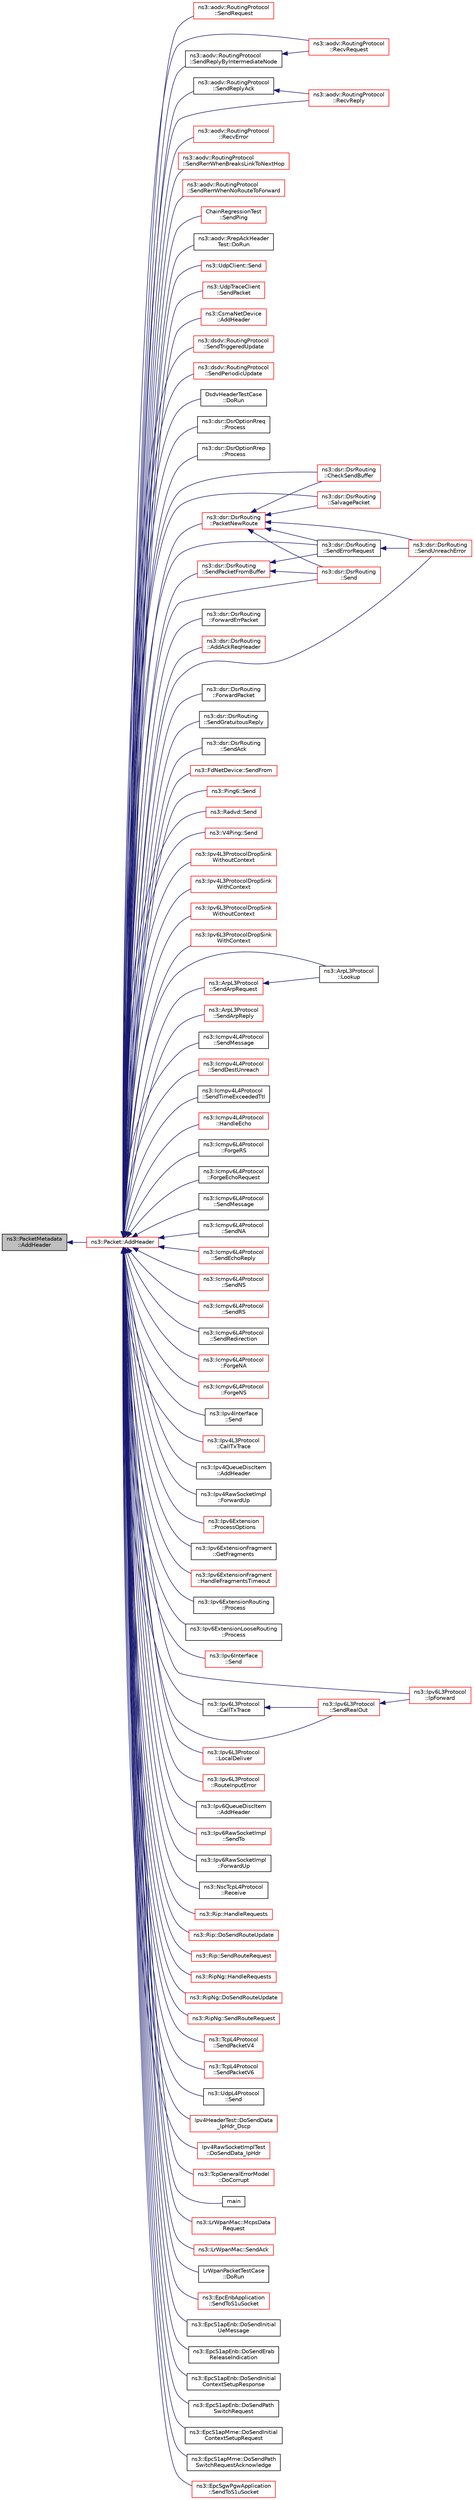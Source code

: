 digraph "ns3::PacketMetadata::AddHeader"
{
  edge [fontname="Helvetica",fontsize="10",labelfontname="Helvetica",labelfontsize="10"];
  node [fontname="Helvetica",fontsize="10",shape=record];
  rankdir="LR";
  Node1 [label="ns3::PacketMetadata\l::AddHeader",height=0.2,width=0.4,color="black", fillcolor="grey75", style="filled", fontcolor="black"];
  Node1 -> Node2 [dir="back",color="midnightblue",fontsize="10",style="solid"];
  Node2 [label="ns3::Packet::AddHeader",height=0.2,width=0.4,color="red", fillcolor="white", style="filled",URL="$dd/d7a/classns3_1_1Packet.html#a465108c595a0bc592095cbcab1832ed8",tooltip="Add header to this packet. "];
  Node2 -> Node3 [dir="back",color="midnightblue",fontsize="10",style="solid"];
  Node3 [label="ns3::aodv::RoutingProtocol\l::SendRequest",height=0.2,width=0.4,color="red", fillcolor="white", style="filled",URL="$db/dd0/classns3_1_1aodv_1_1RoutingProtocol.html#a483f8df4d7855b2a71e506f665ca0828",tooltip="Send RREQ. "];
  Node2 -> Node4 [dir="back",color="midnightblue",fontsize="10",style="solid"];
  Node4 [label="ns3::aodv::RoutingProtocol\l::RecvRequest",height=0.2,width=0.4,color="red", fillcolor="white", style="filled",URL="$db/dd0/classns3_1_1aodv_1_1RoutingProtocol.html#adc8555f0e1e8ba05ea80a412b412d064",tooltip="Receive RREQ. "];
  Node2 -> Node5 [dir="back",color="midnightblue",fontsize="10",style="solid"];
  Node5 [label="ns3::aodv::RoutingProtocol\l::SendReplyByIntermediateNode",height=0.2,width=0.4,color="black", fillcolor="white", style="filled",URL="$db/dd0/classns3_1_1aodv_1_1RoutingProtocol.html#a862f551b61c45fb8de62bfbfa4c0a2ab"];
  Node5 -> Node4 [dir="back",color="midnightblue",fontsize="10",style="solid"];
  Node2 -> Node6 [dir="back",color="midnightblue",fontsize="10",style="solid"];
  Node6 [label="ns3::aodv::RoutingProtocol\l::SendReplyAck",height=0.2,width=0.4,color="black", fillcolor="white", style="filled",URL="$db/dd0/classns3_1_1aodv_1_1RoutingProtocol.html#aec193d679517de0a34d2e9d592b7bc77",tooltip="Send RREP_ACK. "];
  Node6 -> Node7 [dir="back",color="midnightblue",fontsize="10",style="solid"];
  Node7 [label="ns3::aodv::RoutingProtocol\l::RecvReply",height=0.2,width=0.4,color="red", fillcolor="white", style="filled",URL="$db/dd0/classns3_1_1aodv_1_1RoutingProtocol.html#a15459eff0cb816e8d03a73c78d9cdc9d",tooltip="Receive RREP. "];
  Node2 -> Node7 [dir="back",color="midnightblue",fontsize="10",style="solid"];
  Node2 -> Node8 [dir="back",color="midnightblue",fontsize="10",style="solid"];
  Node8 [label="ns3::aodv::RoutingProtocol\l::RecvError",height=0.2,width=0.4,color="red", fillcolor="white", style="filled",URL="$db/dd0/classns3_1_1aodv_1_1RoutingProtocol.html#ae93fba9dbcde4f1eb0f2d7a189e9ae54",tooltip="Receive RERR from node with address src. "];
  Node2 -> Node9 [dir="back",color="midnightblue",fontsize="10",style="solid"];
  Node9 [label="ns3::aodv::RoutingProtocol\l::SendRerrWhenBreaksLinkToNextHop",height=0.2,width=0.4,color="red", fillcolor="white", style="filled",URL="$db/dd0/classns3_1_1aodv_1_1RoutingProtocol.html#ae2ab3a83b71210d82c458e5e680c1351",tooltip="Initiate RERR. "];
  Node2 -> Node10 [dir="back",color="midnightblue",fontsize="10",style="solid"];
  Node10 [label="ns3::aodv::RoutingProtocol\l::SendRerrWhenNoRouteToForward",height=0.2,width=0.4,color="red", fillcolor="white", style="filled",URL="$db/dd0/classns3_1_1aodv_1_1RoutingProtocol.html#aa8b4c8c3811348aa19e76218523796af"];
  Node2 -> Node11 [dir="back",color="midnightblue",fontsize="10",style="solid"];
  Node11 [label="ChainRegressionTest\l::SendPing",height=0.2,width=0.4,color="red", fillcolor="white", style="filled",URL="$da/d19/classChainRegressionTest.html#a7282b25c193b2b0f237263616b10f251",tooltip="Send one ping. "];
  Node2 -> Node12 [dir="back",color="midnightblue",fontsize="10",style="solid"];
  Node12 [label="ns3::aodv::RrepAckHeader\lTest::DoRun",height=0.2,width=0.4,color="black", fillcolor="white", style="filled",URL="$d7/d2d/structns3_1_1aodv_1_1RrepAckHeaderTest.html#a7db635f942f193c505385afbb77cf6d8",tooltip="Implementation to actually run this TestCase. "];
  Node2 -> Node13 [dir="back",color="midnightblue",fontsize="10",style="solid"];
  Node13 [label="ns3::UdpClient::Send",height=0.2,width=0.4,color="red", fillcolor="white", style="filled",URL="$de/da9/classns3_1_1UdpClient.html#a1f30c47c9851f26913dbff4560979868",tooltip="Send a packet. "];
  Node2 -> Node14 [dir="back",color="midnightblue",fontsize="10",style="solid"];
  Node14 [label="ns3::UdpTraceClient\l::SendPacket",height=0.2,width=0.4,color="red", fillcolor="white", style="filled",URL="$d4/d5a/structns3_1_1UdpTraceClient.html#a7dfbf9354c464bfe8fe303f520c0b83c",tooltip="Send a packet of a given size. "];
  Node2 -> Node15 [dir="back",color="midnightblue",fontsize="10",style="solid"];
  Node15 [label="ns3::CsmaNetDevice\l::AddHeader",height=0.2,width=0.4,color="red", fillcolor="white", style="filled",URL="$d4/df2/classns3_1_1CsmaNetDevice.html#a736bf6ce5851ace677f8fc693a92855c"];
  Node2 -> Node16 [dir="back",color="midnightblue",fontsize="10",style="solid"];
  Node16 [label="ns3::dsdv::RoutingProtocol\l::SendTriggeredUpdate",height=0.2,width=0.4,color="red", fillcolor="white", style="filled",URL="$de/dca/classns3_1_1dsdv_1_1RoutingProtocol.html#adc414310ddaa5e69520a176c0dac59cc",tooltip="Sends trigger update from a node. "];
  Node2 -> Node17 [dir="back",color="midnightblue",fontsize="10",style="solid"];
  Node17 [label="ns3::dsdv::RoutingProtocol\l::SendPeriodicUpdate",height=0.2,width=0.4,color="red", fillcolor="white", style="filled",URL="$de/dca/classns3_1_1dsdv_1_1RoutingProtocol.html#a370e3ca262a505ec0fd30456f82b2aed",tooltip="Broadcasts the entire routing table for every PeriodicUpdateInterval. "];
  Node2 -> Node18 [dir="back",color="midnightblue",fontsize="10",style="solid"];
  Node18 [label="DsdvHeaderTestCase\l::DoRun",height=0.2,width=0.4,color="black", fillcolor="white", style="filled",URL="$d6/d98/classDsdvHeaderTestCase.html#aec6edc947c43b5c301796c0d480cf652",tooltip="Implementation to actually run this TestCase. "];
  Node2 -> Node19 [dir="back",color="midnightblue",fontsize="10",style="solid"];
  Node19 [label="ns3::dsr::DsrOptionRreq\l::Process",height=0.2,width=0.4,color="black", fillcolor="white", style="filled",URL="$dc/db3/classns3_1_1dsr_1_1DsrOptionRreq.html#a439e889d11973e48e3674c6e86aaee99",tooltip="Process method. "];
  Node2 -> Node20 [dir="back",color="midnightblue",fontsize="10",style="solid"];
  Node20 [label="ns3::dsr::DsrOptionRrep\l::Process",height=0.2,width=0.4,color="black", fillcolor="white", style="filled",URL="$d1/d0f/classns3_1_1dsr_1_1DsrOptionRrep.html#a79ff29fe60c7c62ac99ca0da8c0a820f",tooltip="Process method. "];
  Node2 -> Node21 [dir="back",color="midnightblue",fontsize="10",style="solid"];
  Node21 [label="ns3::dsr::DsrRouting\l::CheckSendBuffer",height=0.2,width=0.4,color="red", fillcolor="white", style="filled",URL="$df/d32/classns3_1_1dsr_1_1DsrRouting.html#a03ace9023e9fe58434dc004123c7d9e0",tooltip="Check the send buffer of packets with route when send buffer timer expire. "];
  Node2 -> Node22 [dir="back",color="midnightblue",fontsize="10",style="solid"];
  Node22 [label="ns3::dsr::DsrRouting\l::PacketNewRoute",height=0.2,width=0.4,color="red", fillcolor="white", style="filled",URL="$df/d32/classns3_1_1dsr_1_1DsrRouting.html#ae70ab39db551d1d81afc081196f78017",tooltip="When route vector corrupted, originate a new packet, normally not happening. "];
  Node22 -> Node21 [dir="back",color="midnightblue",fontsize="10",style="solid"];
  Node22 -> Node23 [dir="back",color="midnightblue",fontsize="10",style="solid"];
  Node23 [label="ns3::dsr::DsrRouting\l::SendUnreachError",height=0.2,width=0.4,color="red", fillcolor="white", style="filled",URL="$df/d32/classns3_1_1dsr_1_1DsrRouting.html#ace5dd08bac91fa199ddfac7e81125a62",tooltip="This function is responsible for sending error packets in case of break link to next hop..."];
  Node22 -> Node24 [dir="back",color="midnightblue",fontsize="10",style="solid"];
  Node24 [label="ns3::dsr::DsrRouting\l::Send",height=0.2,width=0.4,color="red", fillcolor="white", style="filled",URL="$df/d32/classns3_1_1dsr_1_1DsrRouting.html#af67eeb07193d10db8308cb4ecbe08b02",tooltip="This function is called by higher layer protocol when sending packets. "];
  Node22 -> Node25 [dir="back",color="midnightblue",fontsize="10",style="solid"];
  Node25 [label="ns3::dsr::DsrRouting\l::SalvagePacket",height=0.2,width=0.4,color="red", fillcolor="white", style="filled",URL="$df/d32/classns3_1_1dsr_1_1DsrRouting.html#a83dd51056e4e48ad538ff41fda129272",tooltip="Salvage the packet which has been transmitted for 3 times. "];
  Node22 -> Node26 [dir="back",color="midnightblue",fontsize="10",style="solid"];
  Node26 [label="ns3::dsr::DsrRouting\l::SendErrorRequest",height=0.2,width=0.4,color="black", fillcolor="white", style="filled",URL="$df/d32/classns3_1_1dsr_1_1DsrRouting.html#ae2100978eb9447540ceceeda17e95cea",tooltip="Send the error request packet. "];
  Node26 -> Node23 [dir="back",color="midnightblue",fontsize="10",style="solid"];
  Node2 -> Node23 [dir="back",color="midnightblue",fontsize="10",style="solid"];
  Node2 -> Node27 [dir="back",color="midnightblue",fontsize="10",style="solid"];
  Node27 [label="ns3::dsr::DsrRouting\l::ForwardErrPacket",height=0.2,width=0.4,color="black", fillcolor="white", style="filled",URL="$df/d32/classns3_1_1dsr_1_1DsrRouting.html#a2c5629706b8a73cce84964231ac93d6b",tooltip="This function is responsible for forwarding error packets along the route. "];
  Node2 -> Node24 [dir="back",color="midnightblue",fontsize="10",style="solid"];
  Node2 -> Node28 [dir="back",color="midnightblue",fontsize="10",style="solid"];
  Node28 [label="ns3::dsr::DsrRouting\l::AddAckReqHeader",height=0.2,width=0.4,color="red", fillcolor="white", style="filled",URL="$df/d32/classns3_1_1dsr_1_1DsrRouting.html#a8ce910f1c56dc238ff98117c784c4541",tooltip="This function is called to add ack request header for network acknowledgement. "];
  Node2 -> Node29 [dir="back",color="midnightblue",fontsize="10",style="solid"];
  Node29 [label="ns3::dsr::DsrRouting\l::SendPacketFromBuffer",height=0.2,width=0.4,color="red", fillcolor="white", style="filled",URL="$df/d32/classns3_1_1dsr_1_1DsrRouting.html#a1a862a16f3a5527f9425763864ac3e80",tooltip="This function is responsible for sending out data packets when have route, if no route found..."];
  Node29 -> Node24 [dir="back",color="midnightblue",fontsize="10",style="solid"];
  Node29 -> Node26 [dir="back",color="midnightblue",fontsize="10",style="solid"];
  Node2 -> Node25 [dir="back",color="midnightblue",fontsize="10",style="solid"];
  Node2 -> Node30 [dir="back",color="midnightblue",fontsize="10",style="solid"];
  Node30 [label="ns3::dsr::DsrRouting\l::ForwardPacket",height=0.2,width=0.4,color="black", fillcolor="white", style="filled",URL="$df/d32/classns3_1_1dsr_1_1DsrRouting.html#acae8a2eb510c8c9331104ab2aff29591",tooltip="Forward the packet using the route saved in the source route option header. "];
  Node2 -> Node26 [dir="back",color="midnightblue",fontsize="10",style="solid"];
  Node2 -> Node31 [dir="back",color="midnightblue",fontsize="10",style="solid"];
  Node31 [label="ns3::dsr::DsrRouting\l::SendGratuitousReply",height=0.2,width=0.4,color="black", fillcolor="white", style="filled",URL="$df/d32/classns3_1_1dsr_1_1DsrRouting.html#a780988be538d2a1030d127f1d3c7932c",tooltip="Send the gratuitous reply. "];
  Node2 -> Node32 [dir="back",color="midnightblue",fontsize="10",style="solid"];
  Node32 [label="ns3::dsr::DsrRouting\l::SendAck",height=0.2,width=0.4,color="black", fillcolor="white", style="filled",URL="$df/d32/classns3_1_1dsr_1_1DsrRouting.html#af60f582ca5ce9871a1f582f052511a38"];
  Node2 -> Node33 [dir="back",color="midnightblue",fontsize="10",style="solid"];
  Node33 [label="ns3::FdNetDevice::SendFrom",height=0.2,width=0.4,color="red", fillcolor="white", style="filled",URL="$d1/d50/classns3_1_1FdNetDevice.html#acf6a3cd28d254cd41c1776cbb55095cb"];
  Node2 -> Node34 [dir="back",color="midnightblue",fontsize="10",style="solid"];
  Node34 [label="ns3::Ping6::Send",height=0.2,width=0.4,color="red", fillcolor="white", style="filled",URL="$d7/dc8/classns3_1_1Ping6.html#a90c69934f60e7260d72f6c9fa1e6b341",tooltip="Send a packet. "];
  Node2 -> Node35 [dir="back",color="midnightblue",fontsize="10",style="solid"];
  Node35 [label="ns3::Radvd::Send",height=0.2,width=0.4,color="red", fillcolor="white", style="filled",URL="$d5/dd8/classns3_1_1Radvd.html#a2dc4914b58690eaef190f38726d69bb2",tooltip="Send a packet. "];
  Node2 -> Node36 [dir="back",color="midnightblue",fontsize="10",style="solid"];
  Node36 [label="ns3::V4Ping::Send",height=0.2,width=0.4,color="red", fillcolor="white", style="filled",URL="$d3/da5/classns3_1_1V4Ping.html#a26d3a4285998df72a37dfa62b9097e4b",tooltip="Send one Ping (ICMP ECHO) to the destination. "];
  Node2 -> Node37 [dir="back",color="midnightblue",fontsize="10",style="solid"];
  Node37 [label="ns3::Ipv4L3ProtocolDropSink\lWithoutContext",height=0.2,width=0.4,color="red", fillcolor="white", style="filled",URL="$d7/d2e/namespacens3.html#aa6faccffe4e7ec3e0a1f5ea80ed7f81d",tooltip="Sync function for IPv4 dropped packet - Ascii output. "];
  Node2 -> Node38 [dir="back",color="midnightblue",fontsize="10",style="solid"];
  Node38 [label="ns3::Ipv4L3ProtocolDropSink\lWithContext",height=0.2,width=0.4,color="red", fillcolor="white", style="filled",URL="$d7/d2e/namespacens3.html#ab731704e54609d989a8b5ab8790f5948",tooltip="Sync function for IPv4 dropped packet - Ascii output. "];
  Node2 -> Node39 [dir="back",color="midnightblue",fontsize="10",style="solid"];
  Node39 [label="ns3::Ipv6L3ProtocolDropSink\lWithoutContext",height=0.2,width=0.4,color="red", fillcolor="white", style="filled",URL="$d7/d2e/namespacens3.html#a7ced21c98bc6aea53aacc04207dcf51c",tooltip="Sync function for IPv6 dropped packet - Ascii output. "];
  Node2 -> Node40 [dir="back",color="midnightblue",fontsize="10",style="solid"];
  Node40 [label="ns3::Ipv6L3ProtocolDropSink\lWithContext",height=0.2,width=0.4,color="red", fillcolor="white", style="filled",URL="$d7/d2e/namespacens3.html#a4c8acaeda2989dceadb214af568d89a1",tooltip="Sync function for IPv6 dropped packet - Ascii output. "];
  Node2 -> Node41 [dir="back",color="midnightblue",fontsize="10",style="solid"];
  Node41 [label="ns3::ArpL3Protocol\l::Lookup",height=0.2,width=0.4,color="black", fillcolor="white", style="filled",URL="$de/d05/classns3_1_1ArpL3Protocol.html#a11df282c1ae9cd812160b309fafc73d1",tooltip="Perform an ARP lookup. "];
  Node2 -> Node42 [dir="back",color="midnightblue",fontsize="10",style="solid"];
  Node42 [label="ns3::ArpL3Protocol\l::SendArpRequest",height=0.2,width=0.4,color="red", fillcolor="white", style="filled",URL="$de/d05/classns3_1_1ArpL3Protocol.html#a9fe6faf0f82536ba2c14d5bdbf7469db",tooltip="Send an ARP request to an host. "];
  Node42 -> Node41 [dir="back",color="midnightblue",fontsize="10",style="solid"];
  Node2 -> Node43 [dir="back",color="midnightblue",fontsize="10",style="solid"];
  Node43 [label="ns3::ArpL3Protocol\l::SendArpReply",height=0.2,width=0.4,color="red", fillcolor="white", style="filled",URL="$de/d05/classns3_1_1ArpL3Protocol.html#a2e1f058ec7982637902e91cb2e63b12c",tooltip="Send an ARP reply to an host. "];
  Node2 -> Node44 [dir="back",color="midnightblue",fontsize="10",style="solid"];
  Node44 [label="ns3::Icmpv4L4Protocol\l::SendMessage",height=0.2,width=0.4,color="black", fillcolor="white", style="filled",URL="$df/d1c/classns3_1_1Icmpv4L4Protocol.html#aae3de2e93f23c3fe6a1fbdc2d03a700c",tooltip="Send a generic ICMP packet. "];
  Node2 -> Node45 [dir="back",color="midnightblue",fontsize="10",style="solid"];
  Node45 [label="ns3::Icmpv4L4Protocol\l::SendDestUnreach",height=0.2,width=0.4,color="red", fillcolor="white", style="filled",URL="$df/d1c/classns3_1_1Icmpv4L4Protocol.html#a529f7a6a9ad8a08638b759488dc8be53",tooltip="Send an ICMP Destination Unreachable packet. "];
  Node2 -> Node46 [dir="back",color="midnightblue",fontsize="10",style="solid"];
  Node46 [label="ns3::Icmpv4L4Protocol\l::SendTimeExceededTtl",height=0.2,width=0.4,color="black", fillcolor="white", style="filled",URL="$df/d1c/classns3_1_1Icmpv4L4Protocol.html#a1f4e7a86ec35cc77fbfb9bd2e6dee0f0",tooltip="Send a Time Exceeded ICMP error. "];
  Node2 -> Node47 [dir="back",color="midnightblue",fontsize="10",style="solid"];
  Node47 [label="ns3::Icmpv4L4Protocol\l::HandleEcho",height=0.2,width=0.4,color="red", fillcolor="white", style="filled",URL="$df/d1c/classns3_1_1Icmpv4L4Protocol.html#aaa610991d0cf4c045f1183c2e5042900",tooltip="Handles an incoming ICMP Echo packet. "];
  Node2 -> Node48 [dir="back",color="midnightblue",fontsize="10",style="solid"];
  Node48 [label="ns3::Icmpv6L4Protocol\l::ForgeRS",height=0.2,width=0.4,color="black", fillcolor="white", style="filled",URL="$d7/d1d/classns3_1_1Icmpv6L4Protocol.html#ad9a2cfbf2b47401ba857e937081612c2",tooltip="Forge a Router Solicitation. "];
  Node2 -> Node49 [dir="back",color="midnightblue",fontsize="10",style="solid"];
  Node49 [label="ns3::Icmpv6L4Protocol\l::ForgeEchoRequest",height=0.2,width=0.4,color="black", fillcolor="white", style="filled",URL="$d7/d1d/classns3_1_1Icmpv6L4Protocol.html#a2145831e01c5804d4d10d4fa4c5930ba",tooltip="Forge an Echo Request. "];
  Node2 -> Node50 [dir="back",color="midnightblue",fontsize="10",style="solid"];
  Node50 [label="ns3::Icmpv6L4Protocol\l::SendMessage",height=0.2,width=0.4,color="black", fillcolor="white", style="filled",URL="$d7/d1d/classns3_1_1Icmpv6L4Protocol.html#a62a9a177dd81ee6d5323e50b0954ed70",tooltip="Send a packet via ICMPv6. "];
  Node2 -> Node51 [dir="back",color="midnightblue",fontsize="10",style="solid"];
  Node51 [label="ns3::Icmpv6L4Protocol\l::SendNA",height=0.2,width=0.4,color="black", fillcolor="white", style="filled",URL="$d7/d1d/classns3_1_1Icmpv6L4Protocol.html#ae4324a775e75486fad5de41ec3030a0c",tooltip="Send a Neighbor Adverstisement. "];
  Node2 -> Node52 [dir="back",color="midnightblue",fontsize="10",style="solid"];
  Node52 [label="ns3::Icmpv6L4Protocol\l::SendEchoReply",height=0.2,width=0.4,color="red", fillcolor="white", style="filled",URL="$d7/d1d/classns3_1_1Icmpv6L4Protocol.html#ad7408b6e4b818a857783a4ec373f2a66",tooltip="Send a Echo Reply. "];
  Node2 -> Node53 [dir="back",color="midnightblue",fontsize="10",style="solid"];
  Node53 [label="ns3::Icmpv6L4Protocol\l::SendNS",height=0.2,width=0.4,color="red", fillcolor="white", style="filled",URL="$d7/d1d/classns3_1_1Icmpv6L4Protocol.html#aacd8a4ff185f48e74f4c4b8dc0da4398",tooltip="Send a Neighbor Solicitation. "];
  Node2 -> Node54 [dir="back",color="midnightblue",fontsize="10",style="solid"];
  Node54 [label="ns3::Icmpv6L4Protocol\l::SendRS",height=0.2,width=0.4,color="red", fillcolor="white", style="filled",URL="$d7/d1d/classns3_1_1Icmpv6L4Protocol.html#aaf09883d79f1a055df31d23089a0ea3b",tooltip="Send a Router Solicitation. "];
  Node2 -> Node55 [dir="back",color="midnightblue",fontsize="10",style="solid"];
  Node55 [label="ns3::Icmpv6L4Protocol\l::SendRedirection",height=0.2,width=0.4,color="black", fillcolor="white", style="filled",URL="$d7/d1d/classns3_1_1Icmpv6L4Protocol.html#a775f19603b15e25f287f54096a3f26cb",tooltip="Send an ICMPv6 Redirection. "];
  Node2 -> Node56 [dir="back",color="midnightblue",fontsize="10",style="solid"];
  Node56 [label="ns3::Icmpv6L4Protocol\l::ForgeNA",height=0.2,width=0.4,color="red", fillcolor="white", style="filled",URL="$d7/d1d/classns3_1_1Icmpv6L4Protocol.html#a687a096d8c5580cb3a80bec95b0dd689",tooltip="Forge a Neighbor Advertisement. "];
  Node2 -> Node57 [dir="back",color="midnightblue",fontsize="10",style="solid"];
  Node57 [label="ns3::Icmpv6L4Protocol\l::ForgeNS",height=0.2,width=0.4,color="red", fillcolor="white", style="filled",URL="$d7/d1d/classns3_1_1Icmpv6L4Protocol.html#adb98e7ef239b59c186a7c96bf9735068",tooltip="Forge a Neighbor Solicitation. "];
  Node2 -> Node58 [dir="back",color="midnightblue",fontsize="10",style="solid"];
  Node58 [label="ns3::Ipv4Interface\l::Send",height=0.2,width=0.4,color="black", fillcolor="white", style="filled",URL="$d9/da8/classns3_1_1Ipv4Interface.html#ace287f60f109cb8bdae73b99e0e9adf5"];
  Node2 -> Node59 [dir="back",color="midnightblue",fontsize="10",style="solid"];
  Node59 [label="ns3::Ipv4L3Protocol\l::CallTxTrace",height=0.2,width=0.4,color="red", fillcolor="white", style="filled",URL="$d2/dc9/classns3_1_1Ipv4L3Protocol.html#a04cbb7540c6f22a2870f118715b6a703",tooltip="Make a copy of the packet, add the header and invoke the TX trace callback. "];
  Node2 -> Node60 [dir="back",color="midnightblue",fontsize="10",style="solid"];
  Node60 [label="ns3::Ipv4QueueDiscItem\l::AddHeader",height=0.2,width=0.4,color="black", fillcolor="white", style="filled",URL="$dc/d65/classns3_1_1Ipv4QueueDiscItem.html#a935709924d746dddbdc4d82e7a4a751d",tooltip="Add the header to the packet. "];
  Node2 -> Node61 [dir="back",color="midnightblue",fontsize="10",style="solid"];
  Node61 [label="ns3::Ipv4RawSocketImpl\l::ForwardUp",height=0.2,width=0.4,color="black", fillcolor="white", style="filled",URL="$de/d84/classns3_1_1Ipv4RawSocketImpl.html#ab4fc4f9979027503156102d42ec62e9b",tooltip="Forward up to receive method. "];
  Node2 -> Node62 [dir="back",color="midnightblue",fontsize="10",style="solid"];
  Node62 [label="ns3::Ipv6Extension\l::ProcessOptions",height=0.2,width=0.4,color="red", fillcolor="white", style="filled",URL="$d1/de7/classns3_1_1Ipv6Extension.html#adb5bf5cc46ab4c1936c0641ad4fd7a07",tooltip="Process options Called by implementing classes to process the options. "];
  Node2 -> Node63 [dir="back",color="midnightblue",fontsize="10",style="solid"];
  Node63 [label="ns3::Ipv6ExtensionFragment\l::GetFragments",height=0.2,width=0.4,color="black", fillcolor="white", style="filled",URL="$de/dd5/classns3_1_1Ipv6ExtensionFragment.html#a60bc0fdd5a5d1bcb2223c98909eef44e",tooltip="Fragment a packet. "];
  Node2 -> Node64 [dir="back",color="midnightblue",fontsize="10",style="solid"];
  Node64 [label="ns3::Ipv6ExtensionFragment\l::HandleFragmentsTimeout",height=0.2,width=0.4,color="red", fillcolor="white", style="filled",URL="$de/dd5/classns3_1_1Ipv6ExtensionFragment.html#a4676eb2d539562fe8b25f6711f120718",tooltip="Process the timeout for packet fragments. "];
  Node2 -> Node65 [dir="back",color="midnightblue",fontsize="10",style="solid"];
  Node65 [label="ns3::Ipv6ExtensionRouting\l::Process",height=0.2,width=0.4,color="black", fillcolor="white", style="filled",URL="$d9/dca/classns3_1_1Ipv6ExtensionRouting.html#afa441177f8a75d9683e826e5417b1a98",tooltip="Process method Called from Ipv6L3Protocol::Receive. "];
  Node2 -> Node66 [dir="back",color="midnightblue",fontsize="10",style="solid"];
  Node66 [label="ns3::Ipv6ExtensionLooseRouting\l::Process",height=0.2,width=0.4,color="black", fillcolor="white", style="filled",URL="$df/d36/classns3_1_1Ipv6ExtensionLooseRouting.html#ab73c109952d780d1eb52c2f7c144e546",tooltip="Process method Called from Ipv6L3Protocol::Receive. "];
  Node2 -> Node67 [dir="back",color="midnightblue",fontsize="10",style="solid"];
  Node67 [label="ns3::Ipv6Interface\l::Send",height=0.2,width=0.4,color="red", fillcolor="white", style="filled",URL="$de/d70/classns3_1_1Ipv6Interface.html#aa3be8d7a7f0d8232e2ec9e900a98f727",tooltip="Send a packet through this interface. "];
  Node2 -> Node68 [dir="back",color="midnightblue",fontsize="10",style="solid"];
  Node68 [label="ns3::Ipv6L3Protocol\l::CallTxTrace",height=0.2,width=0.4,color="black", fillcolor="white", style="filled",URL="$d7/d74/classns3_1_1Ipv6L3Protocol.html#a40e29e34a97639ad1caad6b64e732454",tooltip="Make a copy of the packet, add the header and invoke the TX trace callback. "];
  Node68 -> Node69 [dir="back",color="midnightblue",fontsize="10",style="solid"];
  Node69 [label="ns3::Ipv6L3Protocol\l::SendRealOut",height=0.2,width=0.4,color="red", fillcolor="white", style="filled",URL="$d7/d74/classns3_1_1Ipv6L3Protocol.html#adad363af4c50cd94505b918b15f228d4",tooltip="Send packet with route. "];
  Node69 -> Node70 [dir="back",color="midnightblue",fontsize="10",style="solid"];
  Node70 [label="ns3::Ipv6L3Protocol\l::IpForward",height=0.2,width=0.4,color="red", fillcolor="white", style="filled",URL="$d7/d74/classns3_1_1Ipv6L3Protocol.html#ac956e0aaed5e961b6c25210c2b696da6",tooltip="Forward a packet. "];
  Node2 -> Node69 [dir="back",color="midnightblue",fontsize="10",style="solid"];
  Node2 -> Node70 [dir="back",color="midnightblue",fontsize="10",style="solid"];
  Node2 -> Node71 [dir="back",color="midnightblue",fontsize="10",style="solid"];
  Node71 [label="ns3::Ipv6L3Protocol\l::LocalDeliver",height=0.2,width=0.4,color="red", fillcolor="white", style="filled",URL="$d7/d74/classns3_1_1Ipv6L3Protocol.html#a8e2c7a80851d870812295c19dc908a38",tooltip="Deliver a packet. "];
  Node2 -> Node72 [dir="back",color="midnightblue",fontsize="10",style="solid"];
  Node72 [label="ns3::Ipv6L3Protocol\l::RouteInputError",height=0.2,width=0.4,color="red", fillcolor="white", style="filled",URL="$d7/d74/classns3_1_1Ipv6L3Protocol.html#a0cdd2195de560337df8dbe1a412cbaf6",tooltip="Fallback when no route is found. "];
  Node2 -> Node73 [dir="back",color="midnightblue",fontsize="10",style="solid"];
  Node73 [label="ns3::Ipv6QueueDiscItem\l::AddHeader",height=0.2,width=0.4,color="black", fillcolor="white", style="filled",URL="$d2/ddc/classns3_1_1Ipv6QueueDiscItem.html#a265d5b2e270107d4a243b0af10f01ac7",tooltip="Add the header to the packet. "];
  Node2 -> Node74 [dir="back",color="midnightblue",fontsize="10",style="solid"];
  Node74 [label="ns3::Ipv6RawSocketImpl\l::SendTo",height=0.2,width=0.4,color="red", fillcolor="white", style="filled",URL="$d8/d7f/classns3_1_1Ipv6RawSocketImpl.html#aadff84e3c8a3ce3bc4f10a3d7a4dbac8",tooltip="Send data to a specified peer. "];
  Node2 -> Node75 [dir="back",color="midnightblue",fontsize="10",style="solid"];
  Node75 [label="ns3::Ipv6RawSocketImpl\l::ForwardUp",height=0.2,width=0.4,color="black", fillcolor="white", style="filled",URL="$d8/d7f/classns3_1_1Ipv6RawSocketImpl.html#a9b9d0def6375d0a3fbcaa552ebc3e03d",tooltip="Forward up to receive method. "];
  Node2 -> Node76 [dir="back",color="midnightblue",fontsize="10",style="solid"];
  Node76 [label="ns3::NscTcpL4Protocol\l::Receive",height=0.2,width=0.4,color="black", fillcolor="white", style="filled",URL="$dd/dfe/classns3_1_1NscTcpL4Protocol.html#a6e7e849a94635f93115ce30fdacb469d",tooltip="Called from lower-level layers to send the packet up in the stack. "];
  Node2 -> Node77 [dir="back",color="midnightblue",fontsize="10",style="solid"];
  Node77 [label="ns3::Rip::HandleRequests",height=0.2,width=0.4,color="red", fillcolor="white", style="filled",URL="$d7/d2b/classns3_1_1Rip.html#a4094ed6c40c666f7567245eef2376fe9",tooltip="Handle RIP requests. "];
  Node2 -> Node78 [dir="back",color="midnightblue",fontsize="10",style="solid"];
  Node78 [label="ns3::Rip::DoSendRouteUpdate",height=0.2,width=0.4,color="red", fillcolor="white", style="filled",URL="$d7/d2b/classns3_1_1Rip.html#a106f73869862c38c070faec379542e05",tooltip="Send Routing Updates on all interfaces. "];
  Node2 -> Node79 [dir="back",color="midnightblue",fontsize="10",style="solid"];
  Node79 [label="ns3::Rip::SendRouteRequest",height=0.2,width=0.4,color="red", fillcolor="white", style="filled",URL="$d7/d2b/classns3_1_1Rip.html#a84c90e335d9b833b26f1a8e8e7fc2243",tooltip="Send Routing Request on all interfaces. "];
  Node2 -> Node80 [dir="back",color="midnightblue",fontsize="10",style="solid"];
  Node80 [label="ns3::RipNg::HandleRequests",height=0.2,width=0.4,color="red", fillcolor="white", style="filled",URL="$da/d75/classns3_1_1RipNg.html#adb06ee7b823c0d7ae5b45b637c1ffd19",tooltip="Handle RIPng requests. "];
  Node2 -> Node81 [dir="back",color="midnightblue",fontsize="10",style="solid"];
  Node81 [label="ns3::RipNg::DoSendRouteUpdate",height=0.2,width=0.4,color="red", fillcolor="white", style="filled",URL="$da/d75/classns3_1_1RipNg.html#a110005349bf811e1b0f6af182298be15",tooltip="Send Routing Updates on all interfaces. "];
  Node2 -> Node82 [dir="back",color="midnightblue",fontsize="10",style="solid"];
  Node82 [label="ns3::RipNg::SendRouteRequest",height=0.2,width=0.4,color="red", fillcolor="white", style="filled",URL="$da/d75/classns3_1_1RipNg.html#aa97c9ec93505c548bbf85ef18c532147",tooltip="Send Routing Request on all interfaces. "];
  Node2 -> Node83 [dir="back",color="midnightblue",fontsize="10",style="solid"];
  Node83 [label="ns3::TcpL4Protocol\l::SendPacketV4",height=0.2,width=0.4,color="red", fillcolor="white", style="filled",URL="$df/dc9/classns3_1_1TcpL4Protocol.html#ae57806dce4847383a27e329656e77e14",tooltip="Send a packet via TCP (IPv4) "];
  Node2 -> Node84 [dir="back",color="midnightblue",fontsize="10",style="solid"];
  Node84 [label="ns3::TcpL4Protocol\l::SendPacketV6",height=0.2,width=0.4,color="red", fillcolor="white", style="filled",URL="$df/dc9/classns3_1_1TcpL4Protocol.html#a12831eb88c02c37b3cf42cdda814cd19",tooltip="Send a packet via TCP (IPv6) "];
  Node2 -> Node85 [dir="back",color="midnightblue",fontsize="10",style="solid"];
  Node85 [label="ns3::UdpL4Protocol\l::Send",height=0.2,width=0.4,color="black", fillcolor="white", style="filled",URL="$d0/d31/classns3_1_1UdpL4Protocol.html#a1101c5599b8a48d8f1b2dc1952a5e9b4",tooltip="Send a packet via UDP (IPv4) "];
  Node2 -> Node86 [dir="back",color="midnightblue",fontsize="10",style="solid"];
  Node86 [label="Ipv4HeaderTest::DoSendData\l_IpHdr_Dscp",height=0.2,width=0.4,color="red", fillcolor="white", style="filled",URL="$d7/dba/classIpv4HeaderTest.html#add7c6ef7aa63f94ed04b22090ccc551e",tooltip="Send a packet with speciic DSCP and ECN fields. "];
  Node2 -> Node87 [dir="back",color="midnightblue",fontsize="10",style="solid"];
  Node87 [label="Ipv4RawSocketImplTest\l::DoSendData_IpHdr",height=0.2,width=0.4,color="red", fillcolor="white", style="filled",URL="$d9/da3/classIpv4RawSocketImplTest.html#a94bfd4cdde1004ff32b3ac02c31703ef",tooltip="Send data. "];
  Node2 -> Node88 [dir="back",color="midnightblue",fontsize="10",style="solid"];
  Node88 [label="ns3::TcpGeneralErrorModel\l::DoCorrupt",height=0.2,width=0.4,color="red", fillcolor="white", style="filled",URL="$d1/d5a/classns3_1_1TcpGeneralErrorModel.html#a45cf0b37801164078eb0643dfe388468"];
  Node2 -> Node89 [dir="back",color="midnightblue",fontsize="10",style="solid"];
  Node89 [label="main",height=0.2,width=0.4,color="black", fillcolor="white", style="filled",URL="$d4/d3b/lr-wpan-packet-print_8cc.html#a0ddf1224851353fc92bfbff6f499fa97"];
  Node2 -> Node90 [dir="back",color="midnightblue",fontsize="10",style="solid"];
  Node90 [label="ns3::LrWpanMac::McpsData\lRequest",height=0.2,width=0.4,color="red", fillcolor="white", style="filled",URL="$db/d57/classns3_1_1LrWpanMac.html#acb3f2c60655d459aeb85b20536d1f7ce"];
  Node2 -> Node91 [dir="back",color="midnightblue",fontsize="10",style="solid"];
  Node91 [label="ns3::LrWpanMac::SendAck",height=0.2,width=0.4,color="red", fillcolor="white", style="filled",URL="$db/d57/classns3_1_1LrWpanMac.html#afdf2ca2fc6e15fbb1767720607a101f8"];
  Node2 -> Node92 [dir="back",color="midnightblue",fontsize="10",style="solid"];
  Node92 [label="LrWpanPacketTestCase\l::DoRun",height=0.2,width=0.4,color="black", fillcolor="white", style="filled",URL="$dc/d38/classLrWpanPacketTestCase.html#ae85f64d48a71983a4a43f49e5571546a",tooltip="Implementation to actually run this TestCase. "];
  Node2 -> Node93 [dir="back",color="midnightblue",fontsize="10",style="solid"];
  Node93 [label="ns3::EpcEnbApplication\l::SendToS1uSocket",height=0.2,width=0.4,color="red", fillcolor="white", style="filled",URL="$d9/d42/classns3_1_1EpcEnbApplication.html#a550ef90073047a928a2e31a39f91f26b"];
  Node2 -> Node94 [dir="back",color="midnightblue",fontsize="10",style="solid"];
  Node94 [label="ns3::EpcS1apEnb::DoSendInitial\lUeMessage",height=0.2,width=0.4,color="black", fillcolor="white", style="filled",URL="$db/d92/classns3_1_1EpcS1apEnb.html#ae16bde90b51366725675d0bca74e6a57"];
  Node2 -> Node95 [dir="back",color="midnightblue",fontsize="10",style="solid"];
  Node95 [label="ns3::EpcS1apEnb::DoSendErab\lReleaseIndication",height=0.2,width=0.4,color="black", fillcolor="white", style="filled",URL="$db/d92/classns3_1_1EpcS1apEnb.html#afdba4b4f124cc6d046bbb22128b2e050"];
  Node2 -> Node96 [dir="back",color="midnightblue",fontsize="10",style="solid"];
  Node96 [label="ns3::EpcS1apEnb::DoSendInitial\lContextSetupResponse",height=0.2,width=0.4,color="black", fillcolor="white", style="filled",URL="$db/d92/classns3_1_1EpcS1apEnb.html#a2c59c53e638bd97f1519eef27aadee50"];
  Node2 -> Node97 [dir="back",color="midnightblue",fontsize="10",style="solid"];
  Node97 [label="ns3::EpcS1apEnb::DoSendPath\lSwitchRequest",height=0.2,width=0.4,color="black", fillcolor="white", style="filled",URL="$db/d92/classns3_1_1EpcS1apEnb.html#aa3aef472fe65763feed2e40cc5574438"];
  Node2 -> Node98 [dir="back",color="midnightblue",fontsize="10",style="solid"];
  Node98 [label="ns3::EpcS1apMme::DoSendInitial\lContextSetupRequest",height=0.2,width=0.4,color="black", fillcolor="white", style="filled",URL="$d3/d9d/classns3_1_1EpcS1apMme.html#a75b3fb7d623ed4825f0ffd93541fbdf5"];
  Node2 -> Node99 [dir="back",color="midnightblue",fontsize="10",style="solid"];
  Node99 [label="ns3::EpcS1apMme::DoSendPath\lSwitchRequestAcknowledge",height=0.2,width=0.4,color="black", fillcolor="white", style="filled",URL="$d3/d9d/classns3_1_1EpcS1apMme.html#ad4d0fb63ec209aa8cdf3b20700ae6a53"];
  Node2 -> Node100 [dir="back",color="midnightblue",fontsize="10",style="solid"];
  Node100 [label="ns3::EpcSgwPgwApplication\l::SendToS1uSocket",height=0.2,width=0.4,color="red", fillcolor="white", style="filled",URL="$df/d25/classns3_1_1EpcSgwPgwApplication.html#a32232c4e589789e118db44c4883cebb1"];
}
